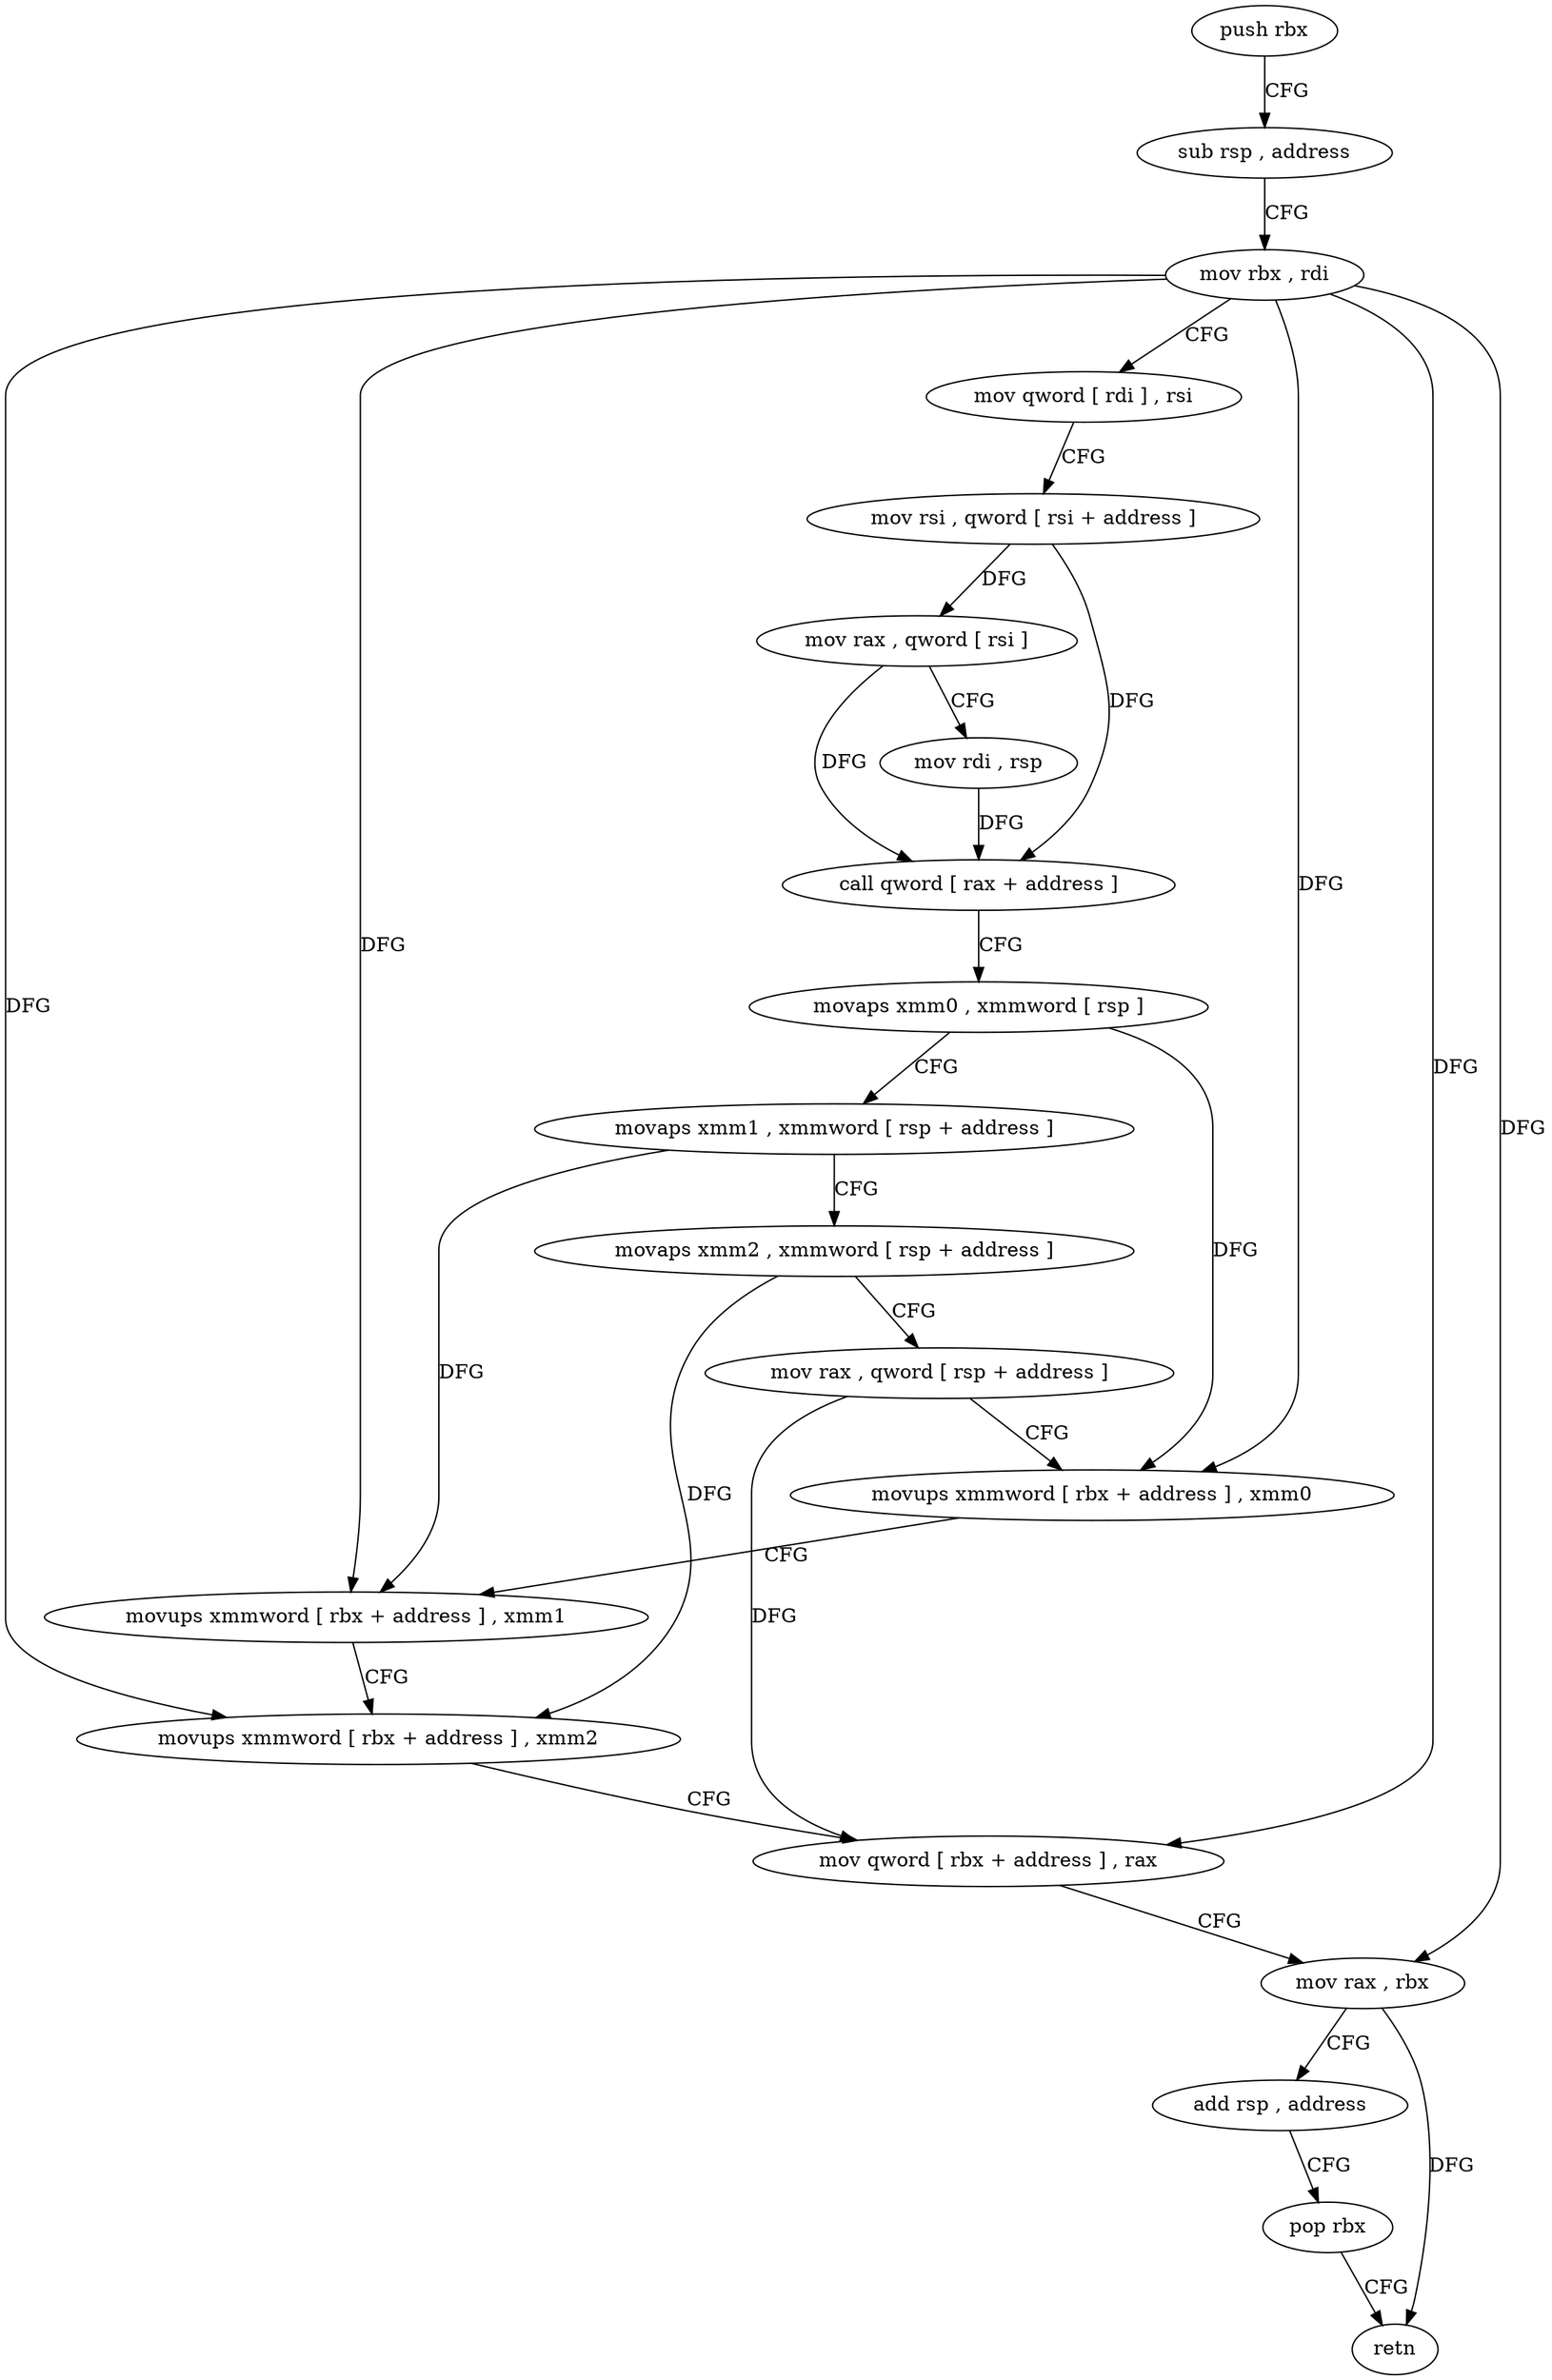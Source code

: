 digraph "func" {
"72624" [label = "push rbx" ]
"72625" [label = "sub rsp , address" ]
"72629" [label = "mov rbx , rdi" ]
"72632" [label = "mov qword [ rdi ] , rsi" ]
"72635" [label = "mov rsi , qword [ rsi + address ]" ]
"72642" [label = "mov rax , qword [ rsi ]" ]
"72645" [label = "mov rdi , rsp" ]
"72648" [label = "call qword [ rax + address ]" ]
"72654" [label = "movaps xmm0 , xmmword [ rsp ]" ]
"72658" [label = "movaps xmm1 , xmmword [ rsp + address ]" ]
"72663" [label = "movaps xmm2 , xmmword [ rsp + address ]" ]
"72668" [label = "mov rax , qword [ rsp + address ]" ]
"72673" [label = "movups xmmword [ rbx + address ] , xmm0" ]
"72677" [label = "movups xmmword [ rbx + address ] , xmm1" ]
"72681" [label = "movups xmmword [ rbx + address ] , xmm2" ]
"72685" [label = "mov qword [ rbx + address ] , rax" ]
"72689" [label = "mov rax , rbx" ]
"72692" [label = "add rsp , address" ]
"72696" [label = "pop rbx" ]
"72697" [label = "retn" ]
"72624" -> "72625" [ label = "CFG" ]
"72625" -> "72629" [ label = "CFG" ]
"72629" -> "72632" [ label = "CFG" ]
"72629" -> "72673" [ label = "DFG" ]
"72629" -> "72677" [ label = "DFG" ]
"72629" -> "72681" [ label = "DFG" ]
"72629" -> "72685" [ label = "DFG" ]
"72629" -> "72689" [ label = "DFG" ]
"72632" -> "72635" [ label = "CFG" ]
"72635" -> "72642" [ label = "DFG" ]
"72635" -> "72648" [ label = "DFG" ]
"72642" -> "72645" [ label = "CFG" ]
"72642" -> "72648" [ label = "DFG" ]
"72645" -> "72648" [ label = "DFG" ]
"72648" -> "72654" [ label = "CFG" ]
"72654" -> "72658" [ label = "CFG" ]
"72654" -> "72673" [ label = "DFG" ]
"72658" -> "72663" [ label = "CFG" ]
"72658" -> "72677" [ label = "DFG" ]
"72663" -> "72668" [ label = "CFG" ]
"72663" -> "72681" [ label = "DFG" ]
"72668" -> "72673" [ label = "CFG" ]
"72668" -> "72685" [ label = "DFG" ]
"72673" -> "72677" [ label = "CFG" ]
"72677" -> "72681" [ label = "CFG" ]
"72681" -> "72685" [ label = "CFG" ]
"72685" -> "72689" [ label = "CFG" ]
"72689" -> "72692" [ label = "CFG" ]
"72689" -> "72697" [ label = "DFG" ]
"72692" -> "72696" [ label = "CFG" ]
"72696" -> "72697" [ label = "CFG" ]
}
